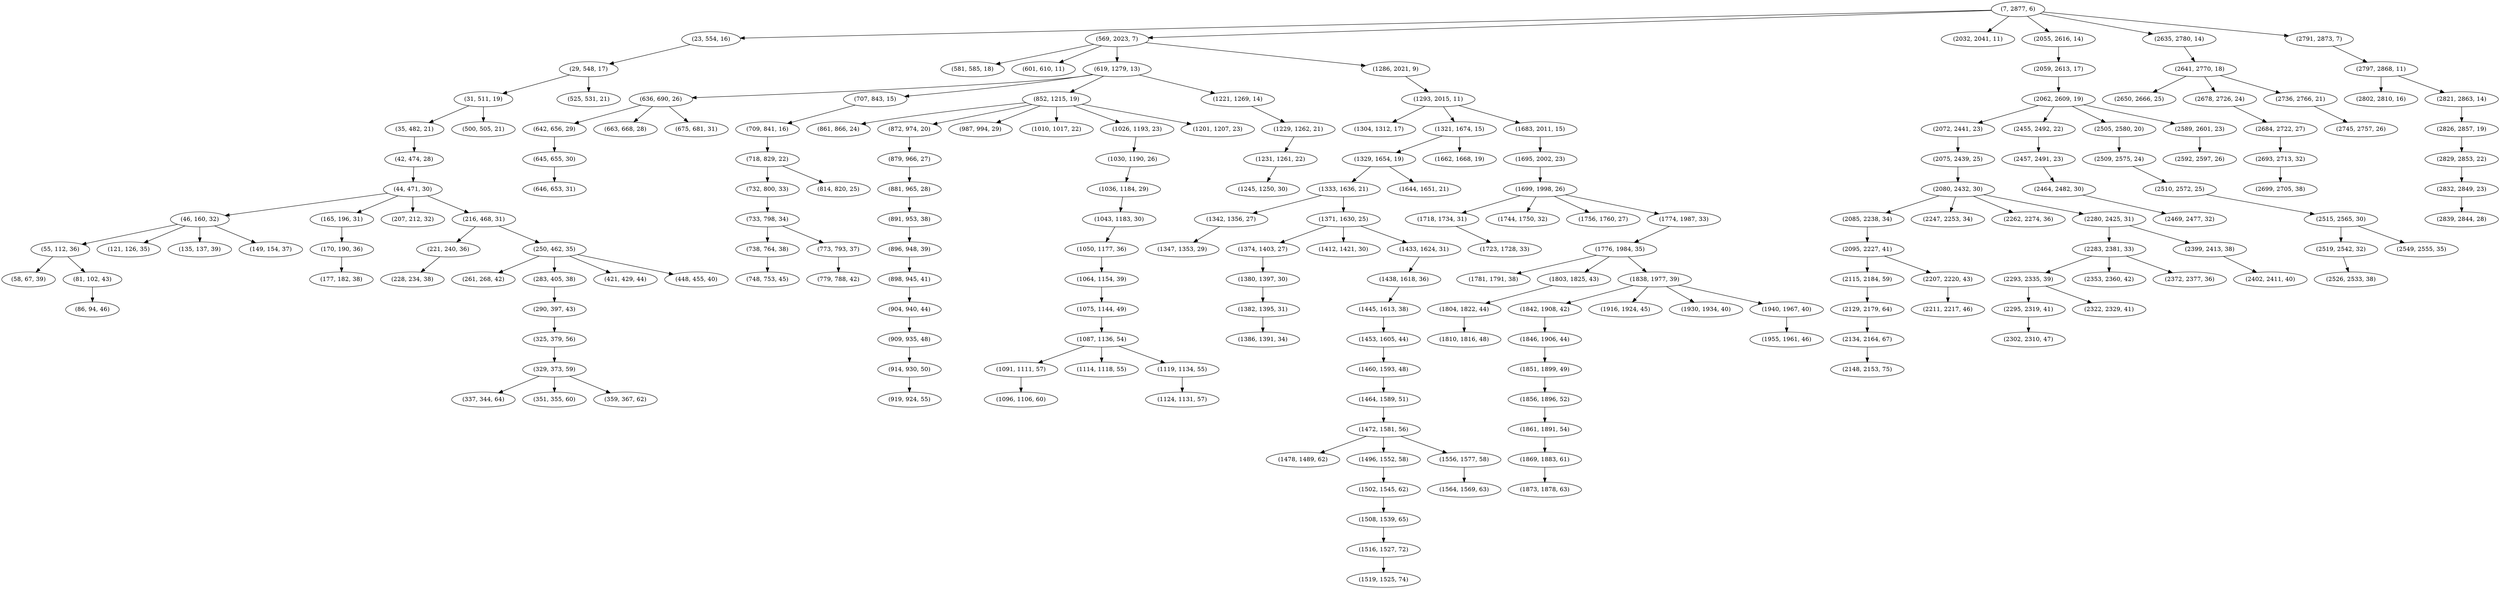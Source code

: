 digraph tree {
    "(7, 2877, 6)";
    "(23, 554, 16)";
    "(29, 548, 17)";
    "(31, 511, 19)";
    "(35, 482, 21)";
    "(42, 474, 28)";
    "(44, 471, 30)";
    "(46, 160, 32)";
    "(55, 112, 36)";
    "(58, 67, 39)";
    "(81, 102, 43)";
    "(86, 94, 46)";
    "(121, 126, 35)";
    "(135, 137, 39)";
    "(149, 154, 37)";
    "(165, 196, 31)";
    "(170, 190, 36)";
    "(177, 182, 38)";
    "(207, 212, 32)";
    "(216, 468, 31)";
    "(221, 240, 36)";
    "(228, 234, 38)";
    "(250, 462, 35)";
    "(261, 268, 42)";
    "(283, 405, 38)";
    "(290, 397, 43)";
    "(325, 379, 56)";
    "(329, 373, 59)";
    "(337, 344, 64)";
    "(351, 355, 60)";
    "(359, 367, 62)";
    "(421, 429, 44)";
    "(448, 455, 40)";
    "(500, 505, 21)";
    "(525, 531, 21)";
    "(569, 2023, 7)";
    "(581, 585, 18)";
    "(601, 610, 11)";
    "(619, 1279, 13)";
    "(636, 690, 26)";
    "(642, 656, 29)";
    "(645, 655, 30)";
    "(646, 653, 31)";
    "(663, 668, 28)";
    "(675, 681, 31)";
    "(707, 843, 15)";
    "(709, 841, 16)";
    "(718, 829, 22)";
    "(732, 800, 33)";
    "(733, 798, 34)";
    "(738, 764, 38)";
    "(748, 753, 45)";
    "(773, 793, 37)";
    "(779, 788, 42)";
    "(814, 820, 25)";
    "(852, 1215, 19)";
    "(861, 866, 24)";
    "(872, 974, 20)";
    "(879, 966, 27)";
    "(881, 965, 28)";
    "(891, 953, 38)";
    "(896, 948, 39)";
    "(898, 945, 41)";
    "(904, 940, 44)";
    "(909, 935, 48)";
    "(914, 930, 50)";
    "(919, 924, 55)";
    "(987, 994, 29)";
    "(1010, 1017, 22)";
    "(1026, 1193, 23)";
    "(1030, 1190, 26)";
    "(1036, 1184, 29)";
    "(1043, 1183, 30)";
    "(1050, 1177, 36)";
    "(1064, 1154, 39)";
    "(1075, 1144, 49)";
    "(1087, 1136, 54)";
    "(1091, 1111, 57)";
    "(1096, 1106, 60)";
    "(1114, 1118, 55)";
    "(1119, 1134, 55)";
    "(1124, 1131, 57)";
    "(1201, 1207, 23)";
    "(1221, 1269, 14)";
    "(1229, 1262, 21)";
    "(1231, 1261, 22)";
    "(1245, 1250, 30)";
    "(1286, 2021, 9)";
    "(1293, 2015, 11)";
    "(1304, 1312, 17)";
    "(1321, 1674, 15)";
    "(1329, 1654, 19)";
    "(1333, 1636, 21)";
    "(1342, 1356, 27)";
    "(1347, 1353, 29)";
    "(1371, 1630, 25)";
    "(1374, 1403, 27)";
    "(1380, 1397, 30)";
    "(1382, 1395, 31)";
    "(1386, 1391, 34)";
    "(1412, 1421, 30)";
    "(1433, 1624, 31)";
    "(1438, 1618, 36)";
    "(1445, 1613, 38)";
    "(1453, 1605, 44)";
    "(1460, 1593, 48)";
    "(1464, 1589, 51)";
    "(1472, 1581, 56)";
    "(1478, 1489, 62)";
    "(1496, 1552, 58)";
    "(1502, 1545, 62)";
    "(1508, 1539, 65)";
    "(1516, 1527, 72)";
    "(1519, 1525, 74)";
    "(1556, 1577, 58)";
    "(1564, 1569, 63)";
    "(1644, 1651, 21)";
    "(1662, 1668, 19)";
    "(1683, 2011, 15)";
    "(1695, 2002, 23)";
    "(1699, 1998, 26)";
    "(1718, 1734, 31)";
    "(1723, 1728, 33)";
    "(1744, 1750, 32)";
    "(1756, 1760, 27)";
    "(1774, 1987, 33)";
    "(1776, 1984, 35)";
    "(1781, 1791, 38)";
    "(1803, 1825, 43)";
    "(1804, 1822, 44)";
    "(1810, 1816, 48)";
    "(1838, 1977, 39)";
    "(1842, 1908, 42)";
    "(1846, 1906, 44)";
    "(1851, 1899, 49)";
    "(1856, 1896, 52)";
    "(1861, 1891, 54)";
    "(1869, 1883, 61)";
    "(1873, 1878, 63)";
    "(1916, 1924, 45)";
    "(1930, 1934, 40)";
    "(1940, 1967, 40)";
    "(1955, 1961, 46)";
    "(2032, 2041, 11)";
    "(2055, 2616, 14)";
    "(2059, 2613, 17)";
    "(2062, 2609, 19)";
    "(2072, 2441, 23)";
    "(2075, 2439, 25)";
    "(2080, 2432, 30)";
    "(2085, 2238, 34)";
    "(2095, 2227, 41)";
    "(2115, 2184, 59)";
    "(2129, 2179, 64)";
    "(2134, 2164, 67)";
    "(2148, 2153, 75)";
    "(2207, 2220, 43)";
    "(2211, 2217, 46)";
    "(2247, 2253, 34)";
    "(2262, 2274, 36)";
    "(2280, 2425, 31)";
    "(2283, 2381, 33)";
    "(2293, 2335, 39)";
    "(2295, 2319, 41)";
    "(2302, 2310, 47)";
    "(2322, 2329, 41)";
    "(2353, 2360, 42)";
    "(2372, 2377, 36)";
    "(2399, 2413, 38)";
    "(2402, 2411, 40)";
    "(2455, 2492, 22)";
    "(2457, 2491, 23)";
    "(2464, 2482, 30)";
    "(2469, 2477, 32)";
    "(2505, 2580, 20)";
    "(2509, 2575, 24)";
    "(2510, 2572, 25)";
    "(2515, 2565, 30)";
    "(2519, 2542, 32)";
    "(2526, 2533, 38)";
    "(2549, 2555, 35)";
    "(2589, 2601, 23)";
    "(2592, 2597, 26)";
    "(2635, 2780, 14)";
    "(2641, 2770, 18)";
    "(2650, 2666, 25)";
    "(2678, 2726, 24)";
    "(2684, 2722, 27)";
    "(2693, 2713, 32)";
    "(2699, 2705, 38)";
    "(2736, 2766, 21)";
    "(2745, 2757, 26)";
    "(2791, 2873, 7)";
    "(2797, 2868, 11)";
    "(2802, 2810, 16)";
    "(2821, 2863, 14)";
    "(2826, 2857, 19)";
    "(2829, 2853, 22)";
    "(2832, 2849, 23)";
    "(2839, 2844, 28)";
    "(7, 2877, 6)" -> "(23, 554, 16)";
    "(7, 2877, 6)" -> "(569, 2023, 7)";
    "(7, 2877, 6)" -> "(2032, 2041, 11)";
    "(7, 2877, 6)" -> "(2055, 2616, 14)";
    "(7, 2877, 6)" -> "(2635, 2780, 14)";
    "(7, 2877, 6)" -> "(2791, 2873, 7)";
    "(23, 554, 16)" -> "(29, 548, 17)";
    "(29, 548, 17)" -> "(31, 511, 19)";
    "(29, 548, 17)" -> "(525, 531, 21)";
    "(31, 511, 19)" -> "(35, 482, 21)";
    "(31, 511, 19)" -> "(500, 505, 21)";
    "(35, 482, 21)" -> "(42, 474, 28)";
    "(42, 474, 28)" -> "(44, 471, 30)";
    "(44, 471, 30)" -> "(46, 160, 32)";
    "(44, 471, 30)" -> "(165, 196, 31)";
    "(44, 471, 30)" -> "(207, 212, 32)";
    "(44, 471, 30)" -> "(216, 468, 31)";
    "(46, 160, 32)" -> "(55, 112, 36)";
    "(46, 160, 32)" -> "(121, 126, 35)";
    "(46, 160, 32)" -> "(135, 137, 39)";
    "(46, 160, 32)" -> "(149, 154, 37)";
    "(55, 112, 36)" -> "(58, 67, 39)";
    "(55, 112, 36)" -> "(81, 102, 43)";
    "(81, 102, 43)" -> "(86, 94, 46)";
    "(165, 196, 31)" -> "(170, 190, 36)";
    "(170, 190, 36)" -> "(177, 182, 38)";
    "(216, 468, 31)" -> "(221, 240, 36)";
    "(216, 468, 31)" -> "(250, 462, 35)";
    "(221, 240, 36)" -> "(228, 234, 38)";
    "(250, 462, 35)" -> "(261, 268, 42)";
    "(250, 462, 35)" -> "(283, 405, 38)";
    "(250, 462, 35)" -> "(421, 429, 44)";
    "(250, 462, 35)" -> "(448, 455, 40)";
    "(283, 405, 38)" -> "(290, 397, 43)";
    "(290, 397, 43)" -> "(325, 379, 56)";
    "(325, 379, 56)" -> "(329, 373, 59)";
    "(329, 373, 59)" -> "(337, 344, 64)";
    "(329, 373, 59)" -> "(351, 355, 60)";
    "(329, 373, 59)" -> "(359, 367, 62)";
    "(569, 2023, 7)" -> "(581, 585, 18)";
    "(569, 2023, 7)" -> "(601, 610, 11)";
    "(569, 2023, 7)" -> "(619, 1279, 13)";
    "(569, 2023, 7)" -> "(1286, 2021, 9)";
    "(619, 1279, 13)" -> "(636, 690, 26)";
    "(619, 1279, 13)" -> "(707, 843, 15)";
    "(619, 1279, 13)" -> "(852, 1215, 19)";
    "(619, 1279, 13)" -> "(1221, 1269, 14)";
    "(636, 690, 26)" -> "(642, 656, 29)";
    "(636, 690, 26)" -> "(663, 668, 28)";
    "(636, 690, 26)" -> "(675, 681, 31)";
    "(642, 656, 29)" -> "(645, 655, 30)";
    "(645, 655, 30)" -> "(646, 653, 31)";
    "(707, 843, 15)" -> "(709, 841, 16)";
    "(709, 841, 16)" -> "(718, 829, 22)";
    "(718, 829, 22)" -> "(732, 800, 33)";
    "(718, 829, 22)" -> "(814, 820, 25)";
    "(732, 800, 33)" -> "(733, 798, 34)";
    "(733, 798, 34)" -> "(738, 764, 38)";
    "(733, 798, 34)" -> "(773, 793, 37)";
    "(738, 764, 38)" -> "(748, 753, 45)";
    "(773, 793, 37)" -> "(779, 788, 42)";
    "(852, 1215, 19)" -> "(861, 866, 24)";
    "(852, 1215, 19)" -> "(872, 974, 20)";
    "(852, 1215, 19)" -> "(987, 994, 29)";
    "(852, 1215, 19)" -> "(1010, 1017, 22)";
    "(852, 1215, 19)" -> "(1026, 1193, 23)";
    "(852, 1215, 19)" -> "(1201, 1207, 23)";
    "(872, 974, 20)" -> "(879, 966, 27)";
    "(879, 966, 27)" -> "(881, 965, 28)";
    "(881, 965, 28)" -> "(891, 953, 38)";
    "(891, 953, 38)" -> "(896, 948, 39)";
    "(896, 948, 39)" -> "(898, 945, 41)";
    "(898, 945, 41)" -> "(904, 940, 44)";
    "(904, 940, 44)" -> "(909, 935, 48)";
    "(909, 935, 48)" -> "(914, 930, 50)";
    "(914, 930, 50)" -> "(919, 924, 55)";
    "(1026, 1193, 23)" -> "(1030, 1190, 26)";
    "(1030, 1190, 26)" -> "(1036, 1184, 29)";
    "(1036, 1184, 29)" -> "(1043, 1183, 30)";
    "(1043, 1183, 30)" -> "(1050, 1177, 36)";
    "(1050, 1177, 36)" -> "(1064, 1154, 39)";
    "(1064, 1154, 39)" -> "(1075, 1144, 49)";
    "(1075, 1144, 49)" -> "(1087, 1136, 54)";
    "(1087, 1136, 54)" -> "(1091, 1111, 57)";
    "(1087, 1136, 54)" -> "(1114, 1118, 55)";
    "(1087, 1136, 54)" -> "(1119, 1134, 55)";
    "(1091, 1111, 57)" -> "(1096, 1106, 60)";
    "(1119, 1134, 55)" -> "(1124, 1131, 57)";
    "(1221, 1269, 14)" -> "(1229, 1262, 21)";
    "(1229, 1262, 21)" -> "(1231, 1261, 22)";
    "(1231, 1261, 22)" -> "(1245, 1250, 30)";
    "(1286, 2021, 9)" -> "(1293, 2015, 11)";
    "(1293, 2015, 11)" -> "(1304, 1312, 17)";
    "(1293, 2015, 11)" -> "(1321, 1674, 15)";
    "(1293, 2015, 11)" -> "(1683, 2011, 15)";
    "(1321, 1674, 15)" -> "(1329, 1654, 19)";
    "(1321, 1674, 15)" -> "(1662, 1668, 19)";
    "(1329, 1654, 19)" -> "(1333, 1636, 21)";
    "(1329, 1654, 19)" -> "(1644, 1651, 21)";
    "(1333, 1636, 21)" -> "(1342, 1356, 27)";
    "(1333, 1636, 21)" -> "(1371, 1630, 25)";
    "(1342, 1356, 27)" -> "(1347, 1353, 29)";
    "(1371, 1630, 25)" -> "(1374, 1403, 27)";
    "(1371, 1630, 25)" -> "(1412, 1421, 30)";
    "(1371, 1630, 25)" -> "(1433, 1624, 31)";
    "(1374, 1403, 27)" -> "(1380, 1397, 30)";
    "(1380, 1397, 30)" -> "(1382, 1395, 31)";
    "(1382, 1395, 31)" -> "(1386, 1391, 34)";
    "(1433, 1624, 31)" -> "(1438, 1618, 36)";
    "(1438, 1618, 36)" -> "(1445, 1613, 38)";
    "(1445, 1613, 38)" -> "(1453, 1605, 44)";
    "(1453, 1605, 44)" -> "(1460, 1593, 48)";
    "(1460, 1593, 48)" -> "(1464, 1589, 51)";
    "(1464, 1589, 51)" -> "(1472, 1581, 56)";
    "(1472, 1581, 56)" -> "(1478, 1489, 62)";
    "(1472, 1581, 56)" -> "(1496, 1552, 58)";
    "(1472, 1581, 56)" -> "(1556, 1577, 58)";
    "(1496, 1552, 58)" -> "(1502, 1545, 62)";
    "(1502, 1545, 62)" -> "(1508, 1539, 65)";
    "(1508, 1539, 65)" -> "(1516, 1527, 72)";
    "(1516, 1527, 72)" -> "(1519, 1525, 74)";
    "(1556, 1577, 58)" -> "(1564, 1569, 63)";
    "(1683, 2011, 15)" -> "(1695, 2002, 23)";
    "(1695, 2002, 23)" -> "(1699, 1998, 26)";
    "(1699, 1998, 26)" -> "(1718, 1734, 31)";
    "(1699, 1998, 26)" -> "(1744, 1750, 32)";
    "(1699, 1998, 26)" -> "(1756, 1760, 27)";
    "(1699, 1998, 26)" -> "(1774, 1987, 33)";
    "(1718, 1734, 31)" -> "(1723, 1728, 33)";
    "(1774, 1987, 33)" -> "(1776, 1984, 35)";
    "(1776, 1984, 35)" -> "(1781, 1791, 38)";
    "(1776, 1984, 35)" -> "(1803, 1825, 43)";
    "(1776, 1984, 35)" -> "(1838, 1977, 39)";
    "(1803, 1825, 43)" -> "(1804, 1822, 44)";
    "(1804, 1822, 44)" -> "(1810, 1816, 48)";
    "(1838, 1977, 39)" -> "(1842, 1908, 42)";
    "(1838, 1977, 39)" -> "(1916, 1924, 45)";
    "(1838, 1977, 39)" -> "(1930, 1934, 40)";
    "(1838, 1977, 39)" -> "(1940, 1967, 40)";
    "(1842, 1908, 42)" -> "(1846, 1906, 44)";
    "(1846, 1906, 44)" -> "(1851, 1899, 49)";
    "(1851, 1899, 49)" -> "(1856, 1896, 52)";
    "(1856, 1896, 52)" -> "(1861, 1891, 54)";
    "(1861, 1891, 54)" -> "(1869, 1883, 61)";
    "(1869, 1883, 61)" -> "(1873, 1878, 63)";
    "(1940, 1967, 40)" -> "(1955, 1961, 46)";
    "(2055, 2616, 14)" -> "(2059, 2613, 17)";
    "(2059, 2613, 17)" -> "(2062, 2609, 19)";
    "(2062, 2609, 19)" -> "(2072, 2441, 23)";
    "(2062, 2609, 19)" -> "(2455, 2492, 22)";
    "(2062, 2609, 19)" -> "(2505, 2580, 20)";
    "(2062, 2609, 19)" -> "(2589, 2601, 23)";
    "(2072, 2441, 23)" -> "(2075, 2439, 25)";
    "(2075, 2439, 25)" -> "(2080, 2432, 30)";
    "(2080, 2432, 30)" -> "(2085, 2238, 34)";
    "(2080, 2432, 30)" -> "(2247, 2253, 34)";
    "(2080, 2432, 30)" -> "(2262, 2274, 36)";
    "(2080, 2432, 30)" -> "(2280, 2425, 31)";
    "(2085, 2238, 34)" -> "(2095, 2227, 41)";
    "(2095, 2227, 41)" -> "(2115, 2184, 59)";
    "(2095, 2227, 41)" -> "(2207, 2220, 43)";
    "(2115, 2184, 59)" -> "(2129, 2179, 64)";
    "(2129, 2179, 64)" -> "(2134, 2164, 67)";
    "(2134, 2164, 67)" -> "(2148, 2153, 75)";
    "(2207, 2220, 43)" -> "(2211, 2217, 46)";
    "(2280, 2425, 31)" -> "(2283, 2381, 33)";
    "(2280, 2425, 31)" -> "(2399, 2413, 38)";
    "(2283, 2381, 33)" -> "(2293, 2335, 39)";
    "(2283, 2381, 33)" -> "(2353, 2360, 42)";
    "(2283, 2381, 33)" -> "(2372, 2377, 36)";
    "(2293, 2335, 39)" -> "(2295, 2319, 41)";
    "(2293, 2335, 39)" -> "(2322, 2329, 41)";
    "(2295, 2319, 41)" -> "(2302, 2310, 47)";
    "(2399, 2413, 38)" -> "(2402, 2411, 40)";
    "(2455, 2492, 22)" -> "(2457, 2491, 23)";
    "(2457, 2491, 23)" -> "(2464, 2482, 30)";
    "(2464, 2482, 30)" -> "(2469, 2477, 32)";
    "(2505, 2580, 20)" -> "(2509, 2575, 24)";
    "(2509, 2575, 24)" -> "(2510, 2572, 25)";
    "(2510, 2572, 25)" -> "(2515, 2565, 30)";
    "(2515, 2565, 30)" -> "(2519, 2542, 32)";
    "(2515, 2565, 30)" -> "(2549, 2555, 35)";
    "(2519, 2542, 32)" -> "(2526, 2533, 38)";
    "(2589, 2601, 23)" -> "(2592, 2597, 26)";
    "(2635, 2780, 14)" -> "(2641, 2770, 18)";
    "(2641, 2770, 18)" -> "(2650, 2666, 25)";
    "(2641, 2770, 18)" -> "(2678, 2726, 24)";
    "(2641, 2770, 18)" -> "(2736, 2766, 21)";
    "(2678, 2726, 24)" -> "(2684, 2722, 27)";
    "(2684, 2722, 27)" -> "(2693, 2713, 32)";
    "(2693, 2713, 32)" -> "(2699, 2705, 38)";
    "(2736, 2766, 21)" -> "(2745, 2757, 26)";
    "(2791, 2873, 7)" -> "(2797, 2868, 11)";
    "(2797, 2868, 11)" -> "(2802, 2810, 16)";
    "(2797, 2868, 11)" -> "(2821, 2863, 14)";
    "(2821, 2863, 14)" -> "(2826, 2857, 19)";
    "(2826, 2857, 19)" -> "(2829, 2853, 22)";
    "(2829, 2853, 22)" -> "(2832, 2849, 23)";
    "(2832, 2849, 23)" -> "(2839, 2844, 28)";
}
